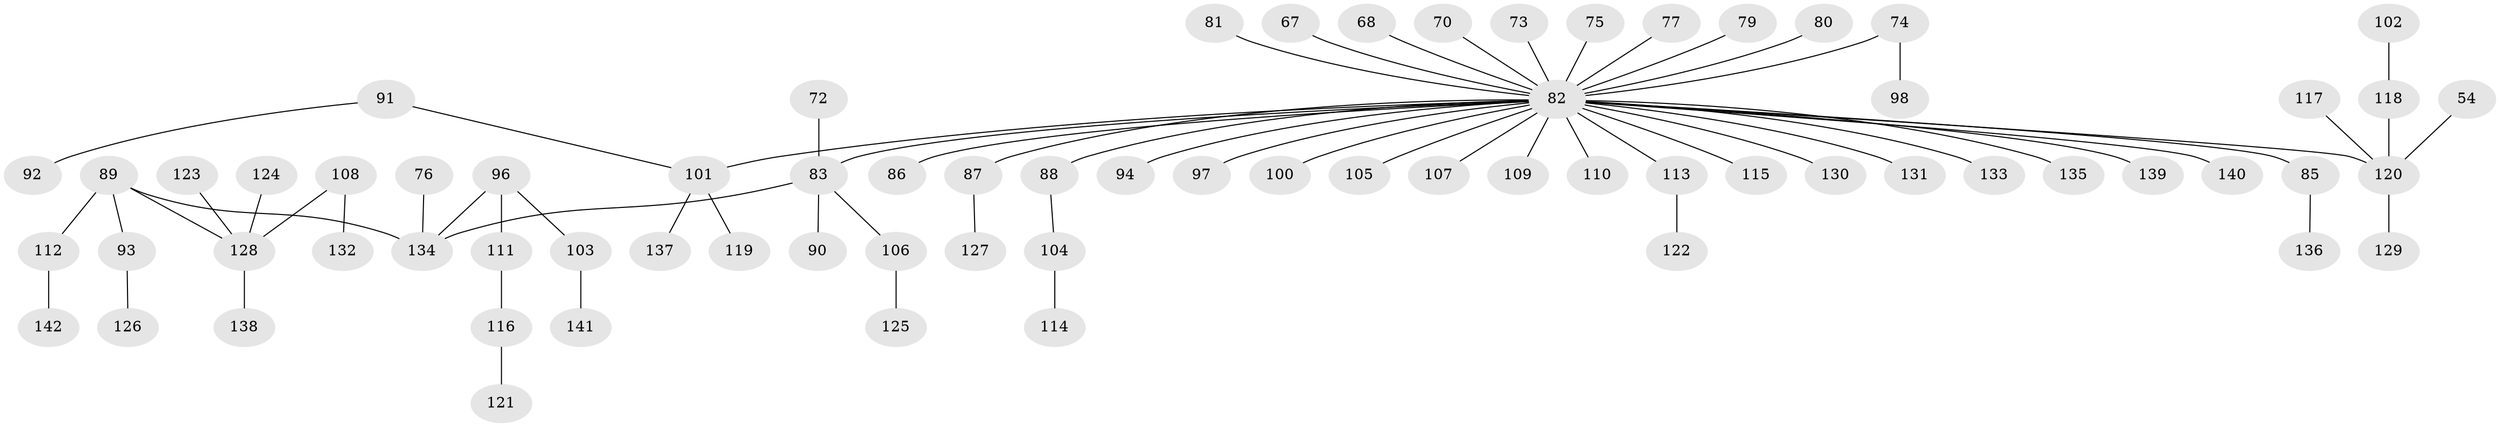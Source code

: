 // original degree distribution, {6: 0.02112676056338028, 5: 0.04929577464788732, 4: 0.04929577464788732, 7: 0.014084507042253521, 3: 0.09859154929577464, 2: 0.2535211267605634, 1: 0.5140845070422535}
// Generated by graph-tools (version 1.1) at 2025/53/03/09/25 04:53:25]
// undirected, 71 vertices, 70 edges
graph export_dot {
graph [start="1"]
  node [color=gray90,style=filled];
  54;
  67;
  68;
  70;
  72;
  73;
  74;
  75;
  76;
  77;
  79;
  80;
  81;
  82 [super="+43+52+66+38+30+49+61+78+46+47+50+51+55+60+62+63"];
  83 [super="+15+31+53"];
  85;
  86;
  87;
  88;
  89 [super="+58"];
  90;
  91;
  92;
  93;
  94;
  96 [super="+24"];
  97;
  98;
  100;
  101 [super="+56+84"];
  102;
  103;
  104;
  105;
  106 [super="+95"];
  107;
  108;
  109;
  110;
  111;
  112;
  113 [super="+99"];
  114;
  115;
  116;
  117;
  118 [super="+64"];
  119;
  120 [super="+48"];
  121;
  122;
  123;
  124;
  125;
  126;
  127;
  128 [super="+59"];
  129;
  130;
  131;
  132;
  133;
  134 [super="+18"];
  135;
  136;
  137;
  138;
  139;
  140;
  141;
  142;
  54 -- 120;
  67 -- 82;
  68 -- 82;
  70 -- 82;
  72 -- 83;
  73 -- 82;
  74 -- 98;
  74 -- 82;
  75 -- 82;
  76 -- 134;
  77 -- 82;
  79 -- 82;
  80 -- 82;
  81 -- 82;
  82 -- 86;
  82 -- 133;
  82 -- 135;
  82 -- 140;
  82 -- 83;
  82 -- 87;
  82 -- 88;
  82 -- 97;
  82 -- 101;
  82 -- 107;
  82 -- 109;
  82 -- 110;
  82 -- 113;
  82 -- 130;
  82 -- 85;
  82 -- 120;
  82 -- 94;
  82 -- 115;
  82 -- 131;
  82 -- 105;
  82 -- 139;
  82 -- 100;
  83 -- 90;
  83 -- 134;
  83 -- 106;
  85 -- 136;
  87 -- 127;
  88 -- 104;
  89 -- 128;
  89 -- 112;
  89 -- 134;
  89 -- 93;
  91 -- 92;
  91 -- 101;
  93 -- 126;
  96 -- 103;
  96 -- 111;
  96 -- 134;
  101 -- 119;
  101 -- 137;
  102 -- 118;
  103 -- 141;
  104 -- 114;
  106 -- 125;
  108 -- 132;
  108 -- 128;
  111 -- 116;
  112 -- 142;
  113 -- 122;
  116 -- 121;
  117 -- 120;
  118 -- 120;
  120 -- 129;
  123 -- 128;
  124 -- 128;
  128 -- 138;
}
